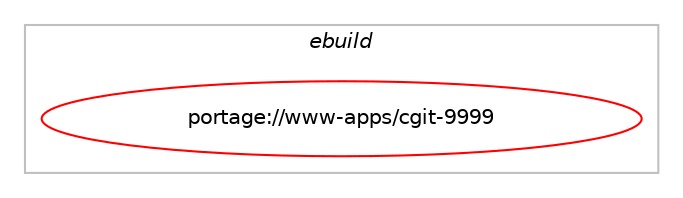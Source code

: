 digraph prolog {

# *************
# Graph options
# *************

newrank=true;
concentrate=true;
compound=true;
graph [rankdir=LR,fontname=Helvetica,fontsize=10,ranksep=1.5];#, ranksep=2.5, nodesep=0.2];
edge  [arrowhead=vee];
node  [fontname=Helvetica,fontsize=10];

# **********
# The ebuild
# **********

subgraph cluster_leftcol {
color=gray;
label=<<i>ebuild</i>>;
id [label="portage://www-apps/cgit-9999", color=red, width=4, href="../www-apps/cgit-9999.svg"];
}

# ****************
# The dependencies
# ****************

subgraph cluster_midcol {
color=gray;
label=<<i>dependencies</i>>;
subgraph cluster_compile {
fillcolor="#eeeeee";
style=filled;
label=<<i>compile</i>>;
# *** BEGIN UNKNOWN DEPENDENCY TYPE (TODO) ***
# id -> equal(use_conditional_group(positive,highlight,portage://www-apps/cgit-9999,[use_conditional_group(positive,python_single_target_python3_10,portage://www-apps/cgit-9999,[package_dependency(portage://www-apps/cgit-9999,install,no,dev-python,pygments,none,[,,],[],[use(enable(python_targets_python3_10),negative)])]),use_conditional_group(positive,python_single_target_python3_11,portage://www-apps/cgit-9999,[package_dependency(portage://www-apps/cgit-9999,install,no,dev-python,pygments,none,[,,],[],[use(enable(python_targets_python3_11),negative)])]),use_conditional_group(positive,python_single_target_python3_12,portage://www-apps/cgit-9999,[package_dependency(portage://www-apps/cgit-9999,install,no,dev-python,pygments,none,[,,],[],[use(enable(python_targets_python3_12),negative)])])]))
# *** END UNKNOWN DEPENDENCY TYPE (TODO) ***

# *** BEGIN UNKNOWN DEPENDENCY TYPE (TODO) ***
# id -> equal(use_conditional_group(positive,lua,portage://www-apps/cgit-9999,[use_conditional_group(positive,lua_single_target_luajit,portage://www-apps/cgit-9999,[package_dependency(portage://www-apps/cgit-9999,install,no,dev-lang,luajit,none,[,,],any_same_slot,[])]),use_conditional_group(positive,lua_single_target_lua5-1,portage://www-apps/cgit-9999,[package_dependency(portage://www-apps/cgit-9999,install,no,dev-lang,lua,none,[,,],[slot(5.1)],[])]),use_conditional_group(positive,lua_single_target_lua5-3,portage://www-apps/cgit-9999,[package_dependency(portage://www-apps/cgit-9999,install,no,dev-lang,lua,none,[,,],[slot(5.3)],[])]),use_conditional_group(positive,lua_single_target_lua5-4,portage://www-apps/cgit-9999,[package_dependency(portage://www-apps/cgit-9999,install,no,dev-lang,lua,none,[,,],[slot(5.4)],[])])]))
# *** END UNKNOWN DEPENDENCY TYPE (TODO) ***

# *** BEGIN UNKNOWN DEPENDENCY TYPE (TODO) ***
# id -> equal(use_conditional_group(positive,python_single_target_python3_10,portage://www-apps/cgit-9999,[package_dependency(portage://www-apps/cgit-9999,install,no,dev-lang,python,none,[,,],[slot(3.10)],[])]))
# *** END UNKNOWN DEPENDENCY TYPE (TODO) ***

# *** BEGIN UNKNOWN DEPENDENCY TYPE (TODO) ***
# id -> equal(use_conditional_group(positive,python_single_target_python3_11,portage://www-apps/cgit-9999,[package_dependency(portage://www-apps/cgit-9999,install,no,dev-lang,python,none,[,,],[slot(3.11)],[])]))
# *** END UNKNOWN DEPENDENCY TYPE (TODO) ***

# *** BEGIN UNKNOWN DEPENDENCY TYPE (TODO) ***
# id -> equal(use_conditional_group(positive,python_single_target_python3_12,portage://www-apps/cgit-9999,[package_dependency(portage://www-apps/cgit-9999,install,no,dev-lang,python,none,[,,],[slot(3.12)],[])]))
# *** END UNKNOWN DEPENDENCY TYPE (TODO) ***

# *** BEGIN UNKNOWN DEPENDENCY TYPE (TODO) ***
# id -> equal(package_dependency(portage://www-apps/cgit-9999,install,no,acct-group,cgit,none,[,,],[],[]))
# *** END UNKNOWN DEPENDENCY TYPE (TODO) ***

# *** BEGIN UNKNOWN DEPENDENCY TYPE (TODO) ***
# id -> equal(package_dependency(portage://www-apps/cgit-9999,install,no,acct-user,cgit,none,[,,],[],[]))
# *** END UNKNOWN DEPENDENCY TYPE (TODO) ***

# *** BEGIN UNKNOWN DEPENDENCY TYPE (TODO) ***
# id -> equal(package_dependency(portage://www-apps/cgit-9999,install,no,app-admin,webapp-config,none,[,,],[],[]))
# *** END UNKNOWN DEPENDENCY TYPE (TODO) ***

# *** BEGIN UNKNOWN DEPENDENCY TYPE (TODO) ***
# id -> equal(package_dependency(portage://www-apps/cgit-9999,install,no,dev-libs,openssl,none,[,,],[slot(0),equal],[]))
# *** END UNKNOWN DEPENDENCY TYPE (TODO) ***

# *** BEGIN UNKNOWN DEPENDENCY TYPE (TODO) ***
# id -> equal(package_dependency(portage://www-apps/cgit-9999,install,no,dev-vcs,git,none,[,,],[],[]))
# *** END UNKNOWN DEPENDENCY TYPE (TODO) ***

# *** BEGIN UNKNOWN DEPENDENCY TYPE (TODO) ***
# id -> equal(package_dependency(portage://www-apps/cgit-9999,install,no,sys-libs,zlib,none,[,,],[],[]))
# *** END UNKNOWN DEPENDENCY TYPE (TODO) ***

# *** BEGIN UNKNOWN DEPENDENCY TYPE (TODO) ***
# id -> equal(package_dependency(portage://www-apps/cgit-9999,install,no,virtual,httpd-cgi,none,[,,],[],[]))
# *** END UNKNOWN DEPENDENCY TYPE (TODO) ***

}
subgraph cluster_compileandrun {
fillcolor="#eeeeee";
style=filled;
label=<<i>compile and run</i>>;
}
subgraph cluster_run {
fillcolor="#eeeeee";
style=filled;
label=<<i>run</i>>;
# *** BEGIN UNKNOWN DEPENDENCY TYPE (TODO) ***
# id -> equal(use_conditional_group(positive,highlight,portage://www-apps/cgit-9999,[use_conditional_group(positive,python_single_target_python3_10,portage://www-apps/cgit-9999,[package_dependency(portage://www-apps/cgit-9999,run,no,dev-python,pygments,none,[,,],[],[use(enable(python_targets_python3_10),negative)])]),use_conditional_group(positive,python_single_target_python3_11,portage://www-apps/cgit-9999,[package_dependency(portage://www-apps/cgit-9999,run,no,dev-python,pygments,none,[,,],[],[use(enable(python_targets_python3_11),negative)])]),use_conditional_group(positive,python_single_target_python3_12,portage://www-apps/cgit-9999,[package_dependency(portage://www-apps/cgit-9999,run,no,dev-python,pygments,none,[,,],[],[use(enable(python_targets_python3_12),negative)])])]))
# *** END UNKNOWN DEPENDENCY TYPE (TODO) ***

# *** BEGIN UNKNOWN DEPENDENCY TYPE (TODO) ***
# id -> equal(use_conditional_group(positive,lua,portage://www-apps/cgit-9999,[use_conditional_group(positive,lua_single_target_luajit,portage://www-apps/cgit-9999,[package_dependency(portage://www-apps/cgit-9999,run,no,dev-lang,luajit,none,[,,],any_same_slot,[])]),use_conditional_group(positive,lua_single_target_lua5-1,portage://www-apps/cgit-9999,[package_dependency(portage://www-apps/cgit-9999,run,no,dev-lang,lua,none,[,,],[slot(5.1)],[])]),use_conditional_group(positive,lua_single_target_lua5-3,portage://www-apps/cgit-9999,[package_dependency(portage://www-apps/cgit-9999,run,no,dev-lang,lua,none,[,,],[slot(5.3)],[])]),use_conditional_group(positive,lua_single_target_lua5-4,portage://www-apps/cgit-9999,[package_dependency(portage://www-apps/cgit-9999,run,no,dev-lang,lua,none,[,,],[slot(5.4)],[])])]))
# *** END UNKNOWN DEPENDENCY TYPE (TODO) ***

# *** BEGIN UNKNOWN DEPENDENCY TYPE (TODO) ***
# id -> equal(use_conditional_group(positive,python_single_target_python3_10,portage://www-apps/cgit-9999,[package_dependency(portage://www-apps/cgit-9999,run,no,dev-lang,python,none,[,,],[slot(3.10)],[])]))
# *** END UNKNOWN DEPENDENCY TYPE (TODO) ***

# *** BEGIN UNKNOWN DEPENDENCY TYPE (TODO) ***
# id -> equal(use_conditional_group(positive,python_single_target_python3_11,portage://www-apps/cgit-9999,[package_dependency(portage://www-apps/cgit-9999,run,no,dev-lang,python,none,[,,],[slot(3.11)],[])]))
# *** END UNKNOWN DEPENDENCY TYPE (TODO) ***

# *** BEGIN UNKNOWN DEPENDENCY TYPE (TODO) ***
# id -> equal(use_conditional_group(positive,python_single_target_python3_12,portage://www-apps/cgit-9999,[package_dependency(portage://www-apps/cgit-9999,run,no,dev-lang,python,none,[,,],[slot(3.12)],[])]))
# *** END UNKNOWN DEPENDENCY TYPE (TODO) ***

# *** BEGIN UNKNOWN DEPENDENCY TYPE (TODO) ***
# id -> equal(package_dependency(portage://www-apps/cgit-9999,run,no,acct-group,cgit,none,[,,],[],[]))
# *** END UNKNOWN DEPENDENCY TYPE (TODO) ***

# *** BEGIN UNKNOWN DEPENDENCY TYPE (TODO) ***
# id -> equal(package_dependency(portage://www-apps/cgit-9999,run,no,acct-user,cgit,none,[,,],[],[]))
# *** END UNKNOWN DEPENDENCY TYPE (TODO) ***

# *** BEGIN UNKNOWN DEPENDENCY TYPE (TODO) ***
# id -> equal(package_dependency(portage://www-apps/cgit-9999,run,no,app-admin,webapp-config,none,[,,],[],[]))
# *** END UNKNOWN DEPENDENCY TYPE (TODO) ***

# *** BEGIN UNKNOWN DEPENDENCY TYPE (TODO) ***
# id -> equal(package_dependency(portage://www-apps/cgit-9999,run,no,dev-libs,openssl,none,[,,],[slot(0),equal],[]))
# *** END UNKNOWN DEPENDENCY TYPE (TODO) ***

# *** BEGIN UNKNOWN DEPENDENCY TYPE (TODO) ***
# id -> equal(package_dependency(portage://www-apps/cgit-9999,run,no,dev-vcs,git,none,[,,],[],[]))
# *** END UNKNOWN DEPENDENCY TYPE (TODO) ***

# *** BEGIN UNKNOWN DEPENDENCY TYPE (TODO) ***
# id -> equal(package_dependency(portage://www-apps/cgit-9999,run,no,sys-libs,zlib,none,[,,],[],[]))
# *** END UNKNOWN DEPENDENCY TYPE (TODO) ***

# *** BEGIN UNKNOWN DEPENDENCY TYPE (TODO) ***
# id -> equal(package_dependency(portage://www-apps/cgit-9999,run,no,virtual,httpd-cgi,none,[,,],[],[]))
# *** END UNKNOWN DEPENDENCY TYPE (TODO) ***

# *** BEGIN UNKNOWN DEPENDENCY TYPE (TODO) ***
# id -> equal(package_dependency(portage://www-apps/cgit-9999,run,no,virtual,tmpfiles,none,[,,],[],[]))
# *** END UNKNOWN DEPENDENCY TYPE (TODO) ***

}
}

# **************
# The candidates
# **************

subgraph cluster_choices {
rank=same;
color=gray;
label=<<i>candidates</i>>;

}

}
